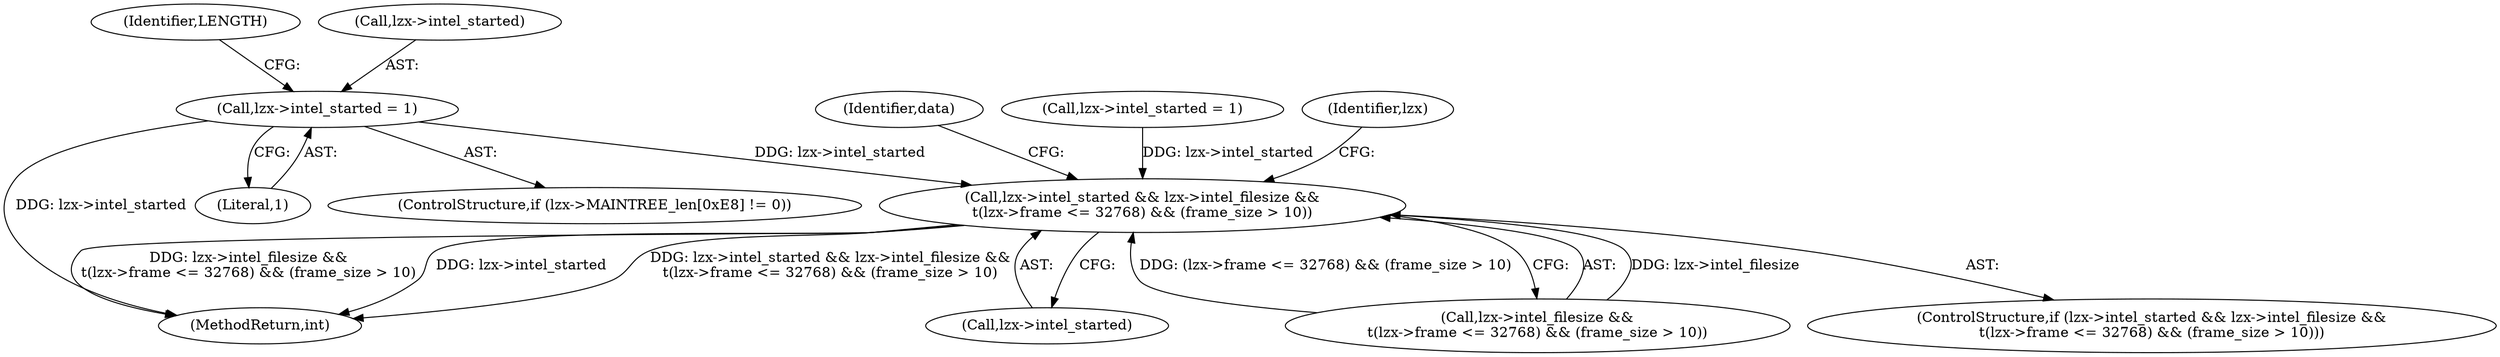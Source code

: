 digraph "0_libmspack_18b6a2cc0b87536015bedd4f7763e6b02d5aa4f3@pointer" {
"1000565" [label="(Call,lzx->intel_started = 1)"];
"1001574" [label="(Call,lzx->intel_started && lzx->intel_filesize &&\n\t(lzx->frame <= 32768) && (frame_size > 10))"];
"1000571" [label="(Identifier,LENGTH)"];
"1001573" [label="(ControlStructure,if (lzx->intel_started && lzx->intel_filesize &&\n\t(lzx->frame <= 32768) && (frame_size > 10)))"];
"1001886" [label="(MethodReturn,int)"];
"1000566" [label="(Call,lzx->intel_started)"];
"1000557" [label="(ControlStructure,if (lzx->MAINTREE_len[0xE8] != 0))"];
"1001575" [label="(Call,lzx->intel_started)"];
"1000569" [label="(Literal,1)"];
"1000565" [label="(Call,lzx->intel_started = 1)"];
"1001578" [label="(Call,lzx->intel_filesize &&\n\t(lzx->frame <= 32768) && (frame_size > 10))"];
"1001594" [label="(Identifier,data)"];
"1000578" [label="(Call,lzx->intel_started = 1)"];
"1001751" [label="(Identifier,lzx)"];
"1001574" [label="(Call,lzx->intel_started && lzx->intel_filesize &&\n\t(lzx->frame <= 32768) && (frame_size > 10))"];
"1000565" -> "1000557"  [label="AST: "];
"1000565" -> "1000569"  [label="CFG: "];
"1000566" -> "1000565"  [label="AST: "];
"1000569" -> "1000565"  [label="AST: "];
"1000571" -> "1000565"  [label="CFG: "];
"1000565" -> "1001886"  [label="DDG: lzx->intel_started"];
"1000565" -> "1001574"  [label="DDG: lzx->intel_started"];
"1001574" -> "1001573"  [label="AST: "];
"1001574" -> "1001575"  [label="CFG: "];
"1001574" -> "1001578"  [label="CFG: "];
"1001575" -> "1001574"  [label="AST: "];
"1001578" -> "1001574"  [label="AST: "];
"1001594" -> "1001574"  [label="CFG: "];
"1001751" -> "1001574"  [label="CFG: "];
"1001574" -> "1001886"  [label="DDG: lzx->intel_started && lzx->intel_filesize &&\n\t(lzx->frame <= 32768) && (frame_size > 10)"];
"1001574" -> "1001886"  [label="DDG: lzx->intel_filesize &&\n\t(lzx->frame <= 32768) && (frame_size > 10)"];
"1001574" -> "1001886"  [label="DDG: lzx->intel_started"];
"1000578" -> "1001574"  [label="DDG: lzx->intel_started"];
"1001578" -> "1001574"  [label="DDG: lzx->intel_filesize"];
"1001578" -> "1001574"  [label="DDG: (lzx->frame <= 32768) && (frame_size > 10)"];
}
